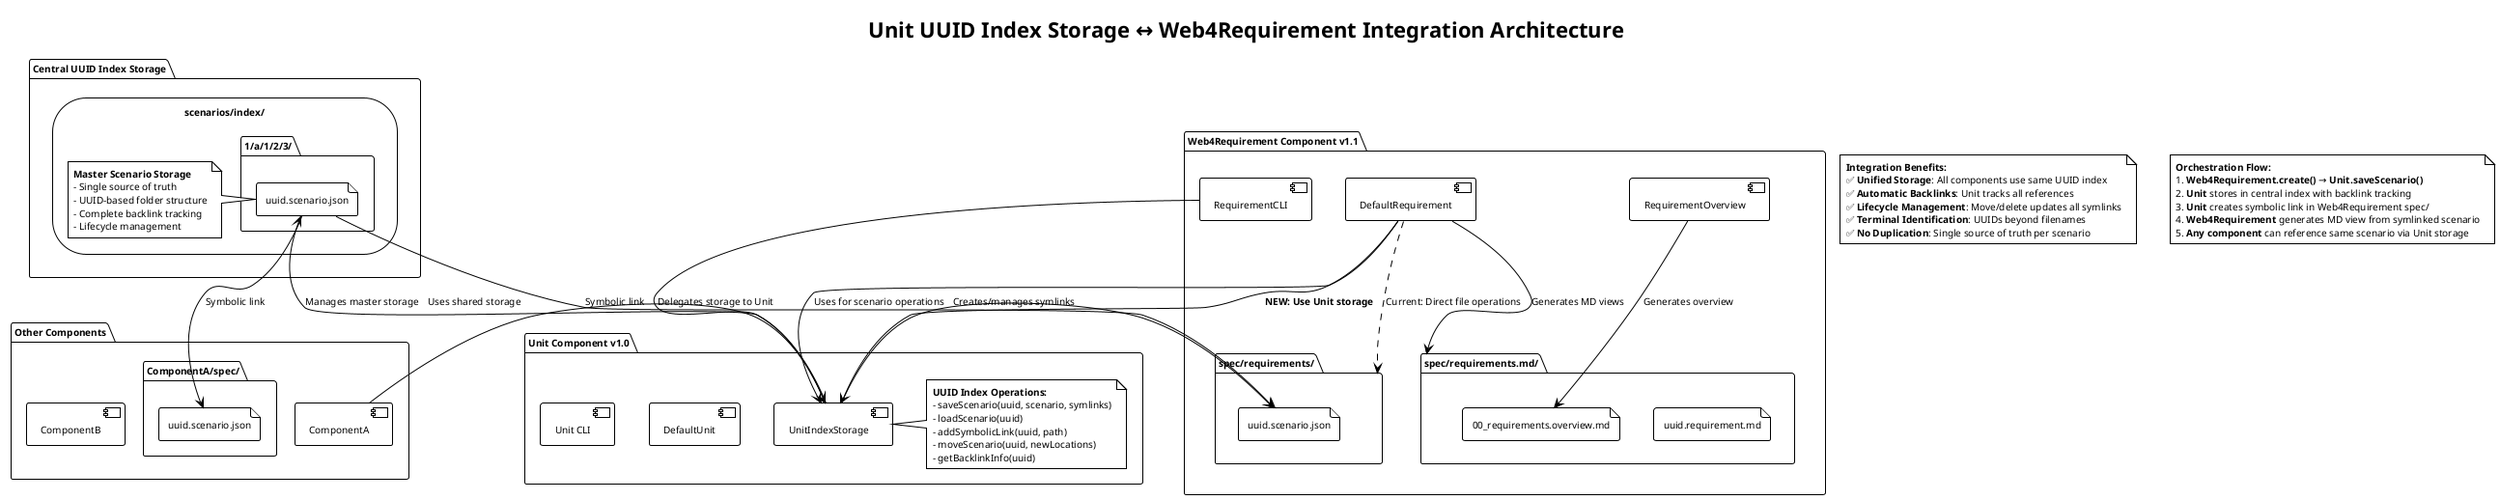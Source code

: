 @startuml Unit-Web4Requirement-Integration
!theme plain
skinparam backgroundColor White
skinparam defaultFontName "Segoe UI"
skinparam defaultFontSize 10

title Unit UUID Index Storage ↔ Web4Requirement Integration Architecture

package "Central UUID Index Storage" as storage {
  storage "scenarios/index/" as central_index {
    folder "1/a/1/2/3/" as uuid_folder {
      file "uuid.scenario.json" as master_scenario
    }
    note right of master_scenario
      **Master Scenario Storage**
      - Single source of truth
      - UUID-based folder structure
      - Complete backlink tracking
      - Lifecycle management
    end note
  }
}

package "Unit Component v1.0" as unit_comp {
  [UnitIndexStorage] as unit_storage
  [DefaultUnit] as unit_impl
  [Unit CLI] as unit_cli
  
  note right of unit_storage
    **UUID Index Operations:**
    - saveScenario(uuid, scenario, symlinks)
    - loadScenario(uuid)
    - addSymbolicLink(uuid, path)
    - moveScenario(uuid, newLocations)
    - getBacklinkInfo(uuid)
  end note
}

package "Web4Requirement Component v1.1" as req_comp {
  [DefaultRequirement] as req_impl
  [RequirementCLI] as req_cli
  [RequirementOverview] as req_overview
  
  folder "spec/requirements/" as req_specs {
    file "uuid.scenario.json" as req_symlink
  }
  
  folder "spec/requirements.md/" as req_md {
    file "uuid.requirement.md" as req_view
    file "00_requirements.overview.md" as req_overview_file
  }
}

package "Other Components" as other_comps {
  [ComponentA] as comp_a
  [ComponentB] as comp_b
  
  folder "ComponentA/spec/" as comp_a_spec {
    file "uuid.scenario.json" as comp_a_symlink
  }
}

' Storage relationships
unit_storage --> master_scenario : "Manages master storage"
master_scenario --> req_symlink : "Symbolic link"
master_scenario --> comp_a_symlink : "Symbolic link"

' Integration flow
req_impl --> unit_storage : "Uses for scenario operations"
req_cli --> unit_storage : "Delegates storage to Unit"
comp_a --> unit_storage : "Uses shared storage"

' Current Web4Requirement flow (before integration)
req_impl ..> req_specs : "Current: Direct file operations"
req_impl --> req_md : "Generates MD views"
req_overview --> req_overview_file : "Generates overview"

' Proposed integration flow
req_impl --> unit_storage : "**NEW: Use Unit storage**"
unit_storage --> req_symlink : "Creates/manages symlinks"

note as integration_note
**Integration Benefits:**
✅ **Unified Storage**: All components use same UUID index
✅ **Automatic Backlinks**: Unit tracks all references
✅ **Lifecycle Management**: Move/delete updates all symlinks
✅ **Terminal Identification**: UUIDs beyond filenames
✅ **No Duplication**: Single source of truth per scenario
end note

note as orchestration_flow
**Orchestration Flow:**
1. **Web4Requirement.create()** → **Unit.saveScenario()**
2. **Unit** stores in central index with backlink tracking
3. **Unit** creates symbolic link in Web4Requirement spec/
4. **Web4Requirement** generates MD view from symlinked scenario
5. **Any component** can reference same scenario via Unit storage
end note

@enduml
